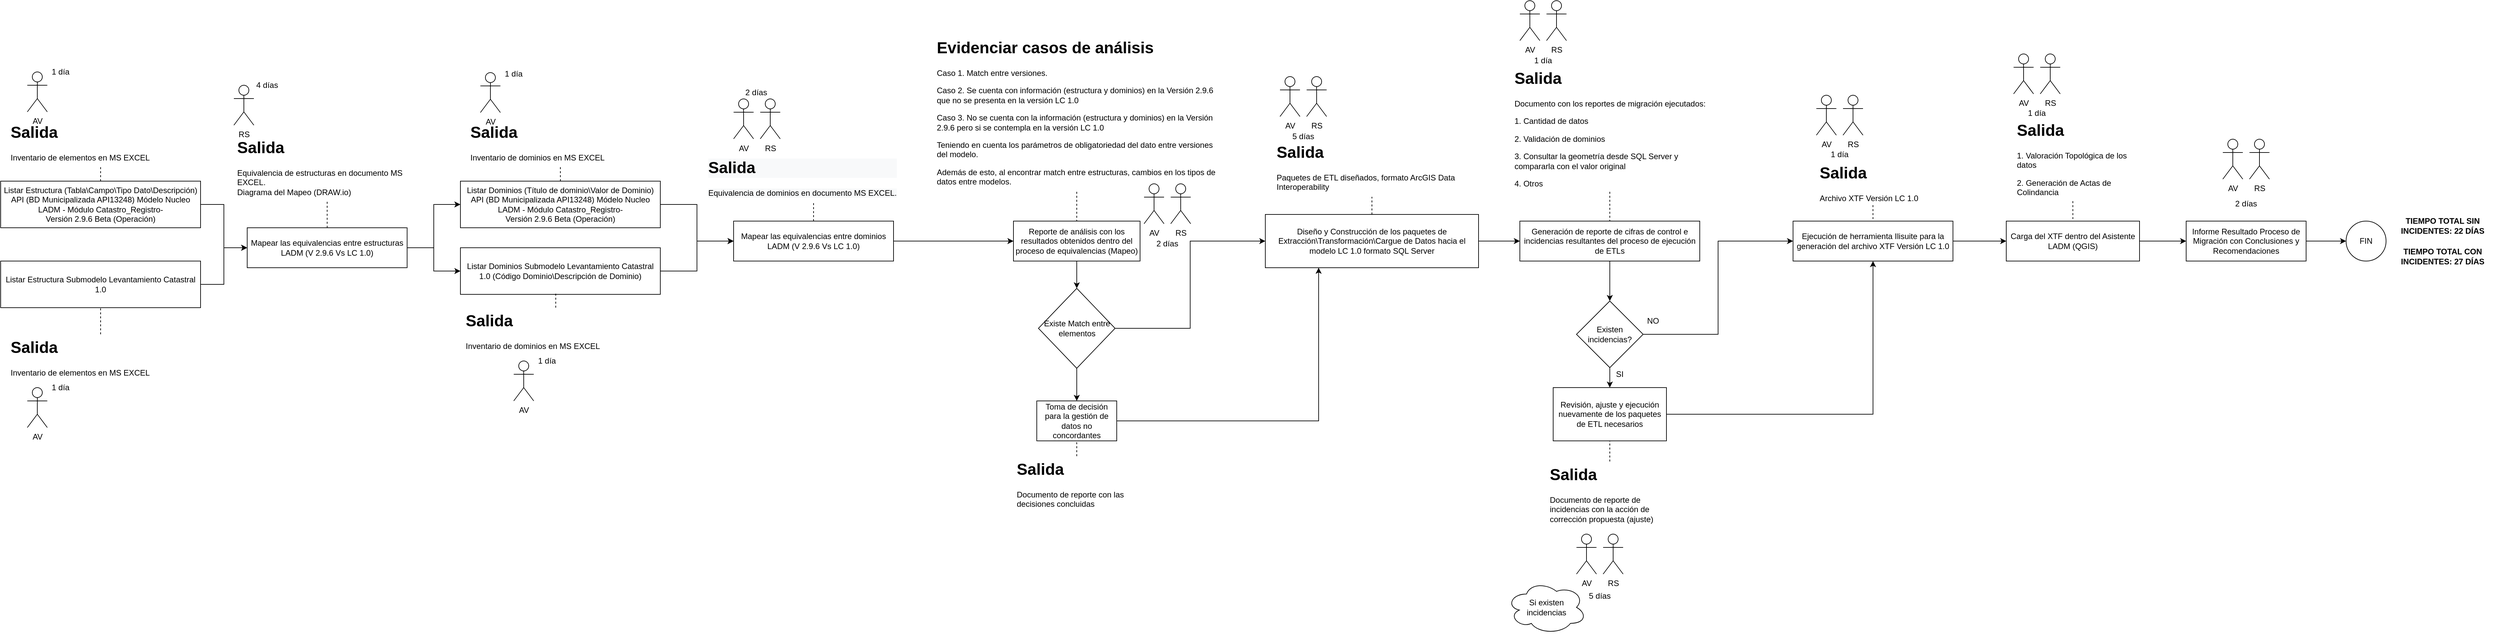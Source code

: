 <mxfile version="13.3.6" type="github"><diagram id="J5e3y4qdrGvnrDDyIe8X" name="Page-1"><mxGraphModel dx="1289" dy="804" grid="1" gridSize="10" guides="1" tooltips="1" connect="1" arrows="1" fold="1" page="1" pageScale="1" pageWidth="1169" pageHeight="827" math="0" shadow="0"><root><mxCell id="0"/><mxCell id="1" parent="0"/><mxCell id="mwCjlhxlmn_N58qDiOF_-9" style="edgeStyle=orthogonalEdgeStyle;rounded=0;orthogonalLoop=1;jettySize=auto;html=1;entryX=0;entryY=0.5;entryDx=0;entryDy=0;" parent="1" source="mwCjlhxlmn_N58qDiOF_-1" target="mwCjlhxlmn_N58qDiOF_-7" edge="1"><mxGeometry relative="1" as="geometry"/></mxCell><mxCell id="mwCjlhxlmn_N58qDiOF_-1" value="Listar Estructura (Tabla\Campo\Tipo Dato\Descripción) API (BD Municipalizada API13248) Módelo Nucleo LADM&amp;nbsp;&lt;span style=&quot;text-align: left&quot;&gt;- Módulo Catastro_Registro-&lt;/span&gt;&lt;br&gt;Versión 2.9.6 Beta (Operación)" style="rounded=0;whiteSpace=wrap;html=1;" parent="1" vertex="1"><mxGeometry x="10" y="360" width="300" height="70" as="geometry"/></mxCell><mxCell id="mwCjlhxlmn_N58qDiOF_-2" value="&lt;h1&gt;Salida&lt;/h1&gt;&lt;p&gt;Inventario de elementos en MS EXCEL&amp;nbsp;&lt;/p&gt;" style="text;html=1;strokeColor=none;fillColor=none;spacing=5;spacingTop=-20;whiteSpace=wrap;overflow=hidden;rounded=0;" parent="1" vertex="1"><mxGeometry x="20" y="267" width="280" height="70" as="geometry"/></mxCell><mxCell id="mwCjlhxlmn_N58qDiOF_-3" value="" style="endArrow=none;dashed=1;html=1;exitX=0.5;exitY=0;exitDx=0;exitDy=0;entryX=0.5;entryY=1;entryDx=0;entryDy=0;" parent="1" source="mwCjlhxlmn_N58qDiOF_-1" target="mwCjlhxlmn_N58qDiOF_-2" edge="1"><mxGeometry width="50" height="50" relative="1" as="geometry"><mxPoint x="200" y="540" as="sourcePoint"/><mxPoint x="250" y="490" as="targetPoint"/></mxGeometry></mxCell><mxCell id="mwCjlhxlmn_N58qDiOF_-10" style="edgeStyle=orthogonalEdgeStyle;rounded=0;orthogonalLoop=1;jettySize=auto;html=1;" parent="1" source="mwCjlhxlmn_N58qDiOF_-4" target="mwCjlhxlmn_N58qDiOF_-7" edge="1"><mxGeometry relative="1" as="geometry"/></mxCell><mxCell id="mwCjlhxlmn_N58qDiOF_-4" value="Listar Estructura Submodelo Levantamiento Catastral 1.0" style="rounded=0;whiteSpace=wrap;html=1;" parent="1" vertex="1"><mxGeometry x="10" y="480" width="300" height="70" as="geometry"/></mxCell><mxCell id="mwCjlhxlmn_N58qDiOF_-5" value="&lt;h1&gt;Salida&lt;/h1&gt;&lt;p&gt;Inventario de elementos en MS EXCEL&amp;nbsp;&lt;/p&gt;" style="text;html=1;strokeColor=none;fillColor=none;spacing=5;spacingTop=-20;whiteSpace=wrap;overflow=hidden;rounded=0;" parent="1" vertex="1"><mxGeometry x="20" y="590" width="280" height="70" as="geometry"/></mxCell><mxCell id="mwCjlhxlmn_N58qDiOF_-6" value="" style="endArrow=none;dashed=1;html=1;entryX=0.5;entryY=1;entryDx=0;entryDy=0;" parent="1" source="mwCjlhxlmn_N58qDiOF_-5" target="mwCjlhxlmn_N58qDiOF_-4" edge="1"><mxGeometry width="50" height="50" relative="1" as="geometry"><mxPoint x="540" y="400" as="sourcePoint"/><mxPoint x="590" y="350" as="targetPoint"/></mxGeometry></mxCell><mxCell id="mwCjlhxlmn_N58qDiOF_-28" style="edgeStyle=orthogonalEdgeStyle;rounded=0;orthogonalLoop=1;jettySize=auto;html=1;entryX=0;entryY=0.5;entryDx=0;entryDy=0;" parent="1" source="mwCjlhxlmn_N58qDiOF_-7" target="mwCjlhxlmn_N58qDiOF_-23" edge="1"><mxGeometry relative="1" as="geometry"/></mxCell><mxCell id="mwCjlhxlmn_N58qDiOF_-29" style="edgeStyle=orthogonalEdgeStyle;rounded=0;orthogonalLoop=1;jettySize=auto;html=1;exitX=1;exitY=0.5;exitDx=0;exitDy=0;entryX=0;entryY=0.5;entryDx=0;entryDy=0;" parent="1" source="mwCjlhxlmn_N58qDiOF_-7" target="mwCjlhxlmn_N58qDiOF_-25" edge="1"><mxGeometry relative="1" as="geometry"/></mxCell><mxCell id="mwCjlhxlmn_N58qDiOF_-7" value="Mapear las equivalencias entre estructuras LADM (V 2.9.6 Vs LC 1.0)" style="rounded=0;whiteSpace=wrap;html=1;" parent="1" vertex="1"><mxGeometry x="380" y="430" width="240" height="60" as="geometry"/></mxCell><mxCell id="mwCjlhxlmn_N58qDiOF_-11" value="&lt;h1&gt;Salida&lt;/h1&gt;&lt;p&gt;Equivalencia de estructuras en documento MS EXCEL.&lt;br&gt;Diagrama del Mapeo (DRAW.io)&lt;/p&gt;" style="text;html=1;strokeColor=none;fillColor=none;spacing=5;spacingTop=-20;whiteSpace=wrap;overflow=hidden;rounded=0;" parent="1" vertex="1"><mxGeometry x="360" y="290" width="280" height="100" as="geometry"/></mxCell><mxCell id="mwCjlhxlmn_N58qDiOF_-16" value="" style="endArrow=none;dashed=1;html=1;exitX=0.5;exitY=0;exitDx=0;exitDy=0;entryX=0.5;entryY=1;entryDx=0;entryDy=0;" parent="1" source="mwCjlhxlmn_N58qDiOF_-7" target="mwCjlhxlmn_N58qDiOF_-11" edge="1"><mxGeometry width="50" height="50" relative="1" as="geometry"><mxPoint x="480" y="390" as="sourcePoint"/><mxPoint x="530" y="340" as="targetPoint"/></mxGeometry></mxCell><mxCell id="mwCjlhxlmn_N58qDiOF_-17" value="&lt;h1&gt;Evidenciar casos de análisis&lt;/h1&gt;&lt;p&gt;Caso 1. Match entre versiones.&lt;/p&gt;&lt;p&gt;&lt;span&gt;Caso 2. Se cuenta con información (estructura y dominios) en la Versión 2.9.6 que no se presenta en la versión LC 1.0&lt;/span&gt;&lt;br&gt;&lt;/p&gt;&lt;p&gt;Caso 3. No se cuenta con la información (estructura y dominios) en la Versión 2.9.6 pero si se contempla en la versión LC 1.0&lt;/p&gt;&lt;p&gt;Teniendo en cuenta los parámetros de obligatoriedad del dato entre versiones del modelo.&lt;/p&gt;&lt;p&gt;Además de esto, al encontrar match entre estructuras, cambios en los tipos de datos entre modelos.&lt;/p&gt;" style="text;html=1;strokeColor=none;fillColor=none;spacing=5;spacingTop=-20;whiteSpace=wrap;overflow=hidden;rounded=0;" parent="1" vertex="1"><mxGeometry x="1410" y="140" width="430" height="236" as="geometry"/></mxCell><mxCell id="F3_B2le_MU3sF0glqUaS-3" style="edgeStyle=orthogonalEdgeStyle;rounded=0;orthogonalLoop=1;jettySize=auto;html=1;entryX=0.5;entryY=0;entryDx=0;entryDy=0;" edge="1" parent="1" source="mwCjlhxlmn_N58qDiOF_-20" target="F3_B2le_MU3sF0glqUaS-1"><mxGeometry relative="1" as="geometry"/></mxCell><mxCell id="mwCjlhxlmn_N58qDiOF_-20" value="Reporte de análisis con los resultados obtenidos dentro del proceso de equivalencias (Mapeo)" style="rounded=0;whiteSpace=wrap;html=1;" parent="1" vertex="1"><mxGeometry x="1530" y="420" width="190" height="60" as="geometry"/></mxCell><mxCell id="mwCjlhxlmn_N58qDiOF_-35" style="edgeStyle=orthogonalEdgeStyle;rounded=0;orthogonalLoop=1;jettySize=auto;html=1;entryX=0;entryY=0.5;entryDx=0;entryDy=0;" parent="1" source="mwCjlhxlmn_N58qDiOF_-23" target="mwCjlhxlmn_N58qDiOF_-33" edge="1"><mxGeometry relative="1" as="geometry"/></mxCell><mxCell id="mwCjlhxlmn_N58qDiOF_-23" value="Listar Dominios (Título de dominio\Valor de Dominio) API (BD Municipalizada API13248) Módelo Nucleo LADM&amp;nbsp;&lt;span style=&quot;text-align: left&quot;&gt;- Módulo Catastro_Registro-&lt;/span&gt;&lt;br&gt;Versión 2.9.6 Beta (Operación)" style="rounded=0;whiteSpace=wrap;html=1;" parent="1" vertex="1"><mxGeometry x="700" y="360" width="300" height="70" as="geometry"/></mxCell><mxCell id="mwCjlhxlmn_N58qDiOF_-36" style="edgeStyle=orthogonalEdgeStyle;rounded=0;orthogonalLoop=1;jettySize=auto;html=1;" parent="1" source="mwCjlhxlmn_N58qDiOF_-25" target="mwCjlhxlmn_N58qDiOF_-33" edge="1"><mxGeometry relative="1" as="geometry"/></mxCell><mxCell id="mwCjlhxlmn_N58qDiOF_-25" value="Listar Dominios Submodelo Levantamiento Catastral 1.0 (Código Dominio\Descripción de Dominio)" style="rounded=0;whiteSpace=wrap;html=1;" parent="1" vertex="1"><mxGeometry x="700" y="460" width="300" height="70" as="geometry"/></mxCell><mxCell id="mwCjlhxlmn_N58qDiOF_-26" value="&lt;h1&gt;Salida&lt;/h1&gt;&lt;p&gt;Inventario de dominios en MS EXCEL&amp;nbsp;&lt;/p&gt;" style="text;html=1;strokeColor=none;fillColor=none;spacing=5;spacingTop=-20;whiteSpace=wrap;overflow=hidden;rounded=0;" parent="1" vertex="1"><mxGeometry x="710" y="267" width="280" height="70" as="geometry"/></mxCell><mxCell id="mwCjlhxlmn_N58qDiOF_-27" value="&lt;h1&gt;Salida&lt;/h1&gt;&lt;p&gt;Inventario de dominios en MS EXCEL&amp;nbsp;&lt;/p&gt;" style="text;html=1;strokeColor=none;fillColor=none;spacing=5;spacingTop=-20;whiteSpace=wrap;overflow=hidden;rounded=0;" parent="1" vertex="1"><mxGeometry x="703" y="550" width="280" height="70" as="geometry"/></mxCell><mxCell id="mwCjlhxlmn_N58qDiOF_-31" value="" style="endArrow=none;dashed=1;html=1;exitX=0.5;exitY=0;exitDx=0;exitDy=0;entryX=0.5;entryY=1;entryDx=0;entryDy=0;" parent="1" source="mwCjlhxlmn_N58qDiOF_-23" target="mwCjlhxlmn_N58qDiOF_-26" edge="1"><mxGeometry width="50" height="50" relative="1" as="geometry"><mxPoint x="590" y="700" as="sourcePoint"/><mxPoint x="640" y="650" as="targetPoint"/></mxGeometry></mxCell><mxCell id="mwCjlhxlmn_N58qDiOF_-32" value="" style="endArrow=none;dashed=1;html=1;entryX=0.477;entryY=0.986;entryDx=0;entryDy=0;entryPerimeter=0;" parent="1" source="mwCjlhxlmn_N58qDiOF_-27" target="mwCjlhxlmn_N58qDiOF_-25" edge="1"><mxGeometry width="50" height="50" relative="1" as="geometry"><mxPoint x="550" y="720" as="sourcePoint"/><mxPoint x="600" y="670" as="targetPoint"/></mxGeometry></mxCell><mxCell id="mwCjlhxlmn_N58qDiOF_-37" style="edgeStyle=orthogonalEdgeStyle;rounded=0;orthogonalLoop=1;jettySize=auto;html=1;entryX=0;entryY=0.5;entryDx=0;entryDy=0;" parent="1" source="mwCjlhxlmn_N58qDiOF_-33" target="mwCjlhxlmn_N58qDiOF_-20" edge="1"><mxGeometry relative="1" as="geometry"/></mxCell><mxCell id="mwCjlhxlmn_N58qDiOF_-33" value="Mapear las equivalencias entre dominios LADM (V 2.9.6 Vs LC 1.0)" style="rounded=0;whiteSpace=wrap;html=1;" parent="1" vertex="1"><mxGeometry x="1110" y="420" width="240" height="60" as="geometry"/></mxCell><mxCell id="mwCjlhxlmn_N58qDiOF_-34" value="&lt;h1 style=&quot;color: rgb(0 , 0 , 0) ; font-family: &amp;#34;helvetica&amp;#34; ; font-style: normal ; letter-spacing: normal ; text-align: left ; text-indent: 0px ; text-transform: none ; word-spacing: 0px ; background-color: rgb(248 , 249 , 250)&quot;&gt;Salida&lt;/h1&gt;&lt;p style=&quot;color: rgb(0 , 0 , 0) ; font-family: &amp;#34;helvetica&amp;#34; ; font-size: 12px ; font-style: normal ; font-weight: 400 ; letter-spacing: normal ; text-align: left ; text-indent: 0px ; text-transform: none ; word-spacing: 0px ; background-color: rgb(248 , 249 , 250)&quot;&gt;Equivalencia de dominios en documento MS EXCEL.&lt;/p&gt;" style="text;whiteSpace=wrap;html=1;" parent="1" vertex="1"><mxGeometry x="1070" y="303" width="320" height="90" as="geometry"/></mxCell><mxCell id="mwCjlhxlmn_N58qDiOF_-40" value="" style="endArrow=none;dashed=1;html=1;entryX=0.5;entryY=0;entryDx=0;entryDy=0;exitX=0.5;exitY=1;exitDx=0;exitDy=0;" parent="1" source="mwCjlhxlmn_N58qDiOF_-17" target="mwCjlhxlmn_N58qDiOF_-20" edge="1"><mxGeometry width="50" height="50" relative="1" as="geometry"><mxPoint x="1530" y="580" as="sourcePoint"/><mxPoint x="1580" y="530" as="targetPoint"/></mxGeometry></mxCell><mxCell id="mwCjlhxlmn_N58qDiOF_-49" style="edgeStyle=orthogonalEdgeStyle;rounded=0;orthogonalLoop=1;jettySize=auto;html=1;entryX=0;entryY=0.5;entryDx=0;entryDy=0;" parent="1" source="mwCjlhxlmn_N58qDiOF_-41" target="mwCjlhxlmn_N58qDiOF_-46" edge="1"><mxGeometry relative="1" as="geometry"/></mxCell><mxCell id="mwCjlhxlmn_N58qDiOF_-41" value="Diseño y Construcción de los paquetes de Extracción\Transformación\Cargue de Datos hacia el modelo LC 1.0 formato SQL Server" style="rounded=0;whiteSpace=wrap;html=1;" parent="1" vertex="1"><mxGeometry x="1908" y="410" width="320" height="80" as="geometry"/></mxCell><mxCell id="mwCjlhxlmn_N58qDiOF_-45" value="" style="endArrow=none;dashed=1;html=1;entryX=0.5;entryY=0;entryDx=0;entryDy=0;exitX=0.5;exitY=1;exitDx=0;exitDy=0;" parent="1" source="mwCjlhxlmn_N58qDiOF_-34" target="mwCjlhxlmn_N58qDiOF_-33" edge="1"><mxGeometry width="50" height="50" relative="1" as="geometry"><mxPoint x="1230" y="570" as="sourcePoint"/><mxPoint x="1280" y="520" as="targetPoint"/></mxGeometry></mxCell><mxCell id="mwCjlhxlmn_N58qDiOF_-51" style="edgeStyle=orthogonalEdgeStyle;rounded=0;orthogonalLoop=1;jettySize=auto;html=1;entryX=0.5;entryY=0;entryDx=0;entryDy=0;" parent="1" source="mwCjlhxlmn_N58qDiOF_-46" target="mwCjlhxlmn_N58qDiOF_-50" edge="1"><mxGeometry relative="1" as="geometry"/></mxCell><mxCell id="mwCjlhxlmn_N58qDiOF_-46" value="Generación de reporte de cifras de control e incidencias resultantes del proceso de ejecución de ETLs" style="rounded=0;whiteSpace=wrap;html=1;" parent="1" vertex="1"><mxGeometry x="2290" y="420" width="270" height="60" as="geometry"/></mxCell><mxCell id="mwCjlhxlmn_N58qDiOF_-47" value="&lt;h1&gt;Salida&lt;/h1&gt;&lt;p&gt;Paquetes de ETL diseñados, formato ArcGIS Data Interoperability&lt;/p&gt;" style="text;html=1;strokeColor=none;fillColor=none;spacing=5;spacingTop=-20;whiteSpace=wrap;overflow=hidden;rounded=0;" parent="1" vertex="1"><mxGeometry x="1919.5" y="296.5" width="297" height="87" as="geometry"/></mxCell><mxCell id="mwCjlhxlmn_N58qDiOF_-48" value="" style="endArrow=none;dashed=1;html=1;entryX=0.5;entryY=1;entryDx=0;entryDy=0;" parent="1" target="mwCjlhxlmn_N58qDiOF_-47" edge="1"><mxGeometry width="50" height="50" relative="1" as="geometry"><mxPoint x="2068" y="410" as="sourcePoint"/><mxPoint x="2160" y="440" as="targetPoint"/></mxGeometry></mxCell><mxCell id="mwCjlhxlmn_N58qDiOF_-55" style="edgeStyle=orthogonalEdgeStyle;rounded=0;orthogonalLoop=1;jettySize=auto;html=1;entryX=0.5;entryY=0;entryDx=0;entryDy=0;" parent="1" source="mwCjlhxlmn_N58qDiOF_-50" target="mwCjlhxlmn_N58qDiOF_-52" edge="1"><mxGeometry relative="1" as="geometry"/></mxCell><mxCell id="mwCjlhxlmn_N58qDiOF_-57" style="edgeStyle=orthogonalEdgeStyle;rounded=0;orthogonalLoop=1;jettySize=auto;html=1;entryX=0;entryY=0.5;entryDx=0;entryDy=0;" parent="1" source="mwCjlhxlmn_N58qDiOF_-50" target="mwCjlhxlmn_N58qDiOF_-53" edge="1"><mxGeometry relative="1" as="geometry"/></mxCell><mxCell id="mwCjlhxlmn_N58qDiOF_-50" value="Existen incidencias?" style="rhombus;whiteSpace=wrap;html=1;" parent="1" vertex="1"><mxGeometry x="2375" y="540" width="100" height="100" as="geometry"/></mxCell><mxCell id="mwCjlhxlmn_N58qDiOF_-54" style="edgeStyle=orthogonalEdgeStyle;rounded=0;orthogonalLoop=1;jettySize=auto;html=1;entryX=0.5;entryY=1;entryDx=0;entryDy=0;" parent="1" source="mwCjlhxlmn_N58qDiOF_-52" target="mwCjlhxlmn_N58qDiOF_-53" edge="1"><mxGeometry relative="1" as="geometry"/></mxCell><mxCell id="mwCjlhxlmn_N58qDiOF_-52" value="Revisión, ajuste y ejecución nuevamente de los paquetes de ETL necesarios" style="rounded=0;whiteSpace=wrap;html=1;" parent="1" vertex="1"><mxGeometry x="2340" y="670" width="170" height="80" as="geometry"/></mxCell><mxCell id="mwCjlhxlmn_N58qDiOF_-68" style="edgeStyle=orthogonalEdgeStyle;rounded=0;orthogonalLoop=1;jettySize=auto;html=1;entryX=0;entryY=0.5;entryDx=0;entryDy=0;" parent="1" source="mwCjlhxlmn_N58qDiOF_-53" target="mwCjlhxlmn_N58qDiOF_-60" edge="1"><mxGeometry relative="1" as="geometry"/></mxCell><mxCell id="mwCjlhxlmn_N58qDiOF_-53" value="Ejecución de herramienta Ilisuite para la generación del archivo XTF Versión LC 1.0" style="rounded=0;whiteSpace=wrap;html=1;" parent="1" vertex="1"><mxGeometry x="2700" y="420" width="240" height="60" as="geometry"/></mxCell><mxCell id="mwCjlhxlmn_N58qDiOF_-58" value="NO" style="text;html=1;strokeColor=none;fillColor=none;align=center;verticalAlign=middle;whiteSpace=wrap;rounded=0;" parent="1" vertex="1"><mxGeometry x="2470" y="560" width="40" height="20" as="geometry"/></mxCell><mxCell id="mwCjlhxlmn_N58qDiOF_-59" value="SI" style="text;html=1;strokeColor=none;fillColor=none;align=center;verticalAlign=middle;whiteSpace=wrap;rounded=0;" parent="1" vertex="1"><mxGeometry x="2420" y="640" width="40" height="20" as="geometry"/></mxCell><mxCell id="mwCjlhxlmn_N58qDiOF_-72" style="edgeStyle=orthogonalEdgeStyle;rounded=0;orthogonalLoop=1;jettySize=auto;html=1;entryX=0;entryY=0.5;entryDx=0;entryDy=0;" parent="1" source="mwCjlhxlmn_N58qDiOF_-60" target="mwCjlhxlmn_N58qDiOF_-71" edge="1"><mxGeometry relative="1" as="geometry"/></mxCell><mxCell id="mwCjlhxlmn_N58qDiOF_-60" value="Carga del XTF dentro del Asistente LADM (QGIS)" style="rounded=0;whiteSpace=wrap;html=1;" parent="1" vertex="1"><mxGeometry x="3020" y="420" width="200" height="60" as="geometry"/></mxCell><mxCell id="mwCjlhxlmn_N58qDiOF_-61" value="&lt;h1&gt;Salida&lt;/h1&gt;&lt;p&gt;Documento con los reportes de migración ejecutados:&lt;/p&gt;&lt;p&gt;1. Cantidad de datos&lt;/p&gt;&lt;p&gt;2. Validación de dominios&lt;/p&gt;&lt;p&gt;&lt;span&gt;3. Consultar la geometría desde SQL Server y compararla con el valor original&lt;/span&gt;&lt;/p&gt;&lt;p&gt;&lt;span&gt;4. Otros&lt;/span&gt;&lt;br&gt;&lt;/p&gt;" style="text;html=1;strokeColor=none;fillColor=none;spacing=5;spacingTop=-20;whiteSpace=wrap;overflow=hidden;rounded=0;" parent="1" vertex="1"><mxGeometry x="2276.5" y="186" width="297" height="190" as="geometry"/></mxCell><mxCell id="mwCjlhxlmn_N58qDiOF_-63" value="" style="endArrow=none;dashed=1;html=1;entryX=0.5;entryY=0;entryDx=0;entryDy=0;exitX=0.5;exitY=1;exitDx=0;exitDy=0;" parent="1" source="mwCjlhxlmn_N58qDiOF_-61" target="mwCjlhxlmn_N58qDiOF_-46" edge="1"><mxGeometry width="50" height="50" relative="1" as="geometry"><mxPoint x="2230" y="640" as="sourcePoint"/><mxPoint x="2280" y="590" as="targetPoint"/></mxGeometry></mxCell><mxCell id="mwCjlhxlmn_N58qDiOF_-64" value="&lt;h1&gt;Salida&lt;/h1&gt;&lt;div&gt;Documento de reporte de incidencias con la acción de corrección propuesta (ajuste)&lt;/div&gt;" style="text;html=1;strokeColor=none;fillColor=none;spacing=5;spacingTop=-20;whiteSpace=wrap;overflow=hidden;rounded=0;" parent="1" vertex="1"><mxGeometry x="2330" y="781" width="190" height="120" as="geometry"/></mxCell><mxCell id="mwCjlhxlmn_N58qDiOF_-65" value="" style="endArrow=none;dashed=1;html=1;entryX=0.5;entryY=1;entryDx=0;entryDy=0;exitX=0.5;exitY=0;exitDx=0;exitDy=0;" parent="1" source="mwCjlhxlmn_N58qDiOF_-64" target="mwCjlhxlmn_N58qDiOF_-52" edge="1"><mxGeometry width="50" height="50" relative="1" as="geometry"><mxPoint x="2140" y="810" as="sourcePoint"/><mxPoint x="2190" y="760" as="targetPoint"/></mxGeometry></mxCell><mxCell id="mwCjlhxlmn_N58qDiOF_-66" value="&lt;h1&gt;Salida&lt;/h1&gt;&lt;p&gt;Archivo XTF Versión LC 1.0&lt;/p&gt;" style="text;html=1;strokeColor=none;fillColor=none;spacing=5;spacingTop=-20;whiteSpace=wrap;overflow=hidden;rounded=0;" parent="1" vertex="1"><mxGeometry x="2735" y="328" width="190" height="66" as="geometry"/></mxCell><mxCell id="mwCjlhxlmn_N58qDiOF_-67" value="" style="endArrow=none;dashed=1;html=1;entryX=0.5;entryY=0;entryDx=0;entryDy=0;exitX=0.447;exitY=1.03;exitDx=0;exitDy=0;exitPerimeter=0;" parent="1" source="mwCjlhxlmn_N58qDiOF_-66" target="mwCjlhxlmn_N58qDiOF_-53" edge="1"><mxGeometry width="50" height="50" relative="1" as="geometry"><mxPoint x="2930" y="600" as="sourcePoint"/><mxPoint x="2980" y="550" as="targetPoint"/></mxGeometry></mxCell><mxCell id="mwCjlhxlmn_N58qDiOF_-69" value="&lt;h1&gt;Salida&lt;/h1&gt;&lt;p&gt;1. Valoración Topológica de los datos&lt;/p&gt;&lt;p&gt;2. Generación de Actas de Colindancia&lt;/p&gt;" style="text;html=1;strokeColor=none;fillColor=none;spacing=5;spacingTop=-20;whiteSpace=wrap;overflow=hidden;rounded=0;" parent="1" vertex="1"><mxGeometry x="3031" y="264" width="190" height="126" as="geometry"/></mxCell><mxCell id="mwCjlhxlmn_N58qDiOF_-70" value="" style="endArrow=none;dashed=1;html=1;entryX=0.5;entryY=0;entryDx=0;entryDy=0;exitX=0.468;exitY=1;exitDx=0;exitDy=0;exitPerimeter=0;" parent="1" source="mwCjlhxlmn_N58qDiOF_-69" target="mwCjlhxlmn_N58qDiOF_-60" edge="1"><mxGeometry width="50" height="50" relative="1" as="geometry"><mxPoint x="3070" y="600" as="sourcePoint"/><mxPoint x="3120" y="550" as="targetPoint"/></mxGeometry></mxCell><mxCell id="mwCjlhxlmn_N58qDiOF_-74" style="edgeStyle=orthogonalEdgeStyle;rounded=0;orthogonalLoop=1;jettySize=auto;html=1;exitX=1;exitY=0.5;exitDx=0;exitDy=0;entryX=0;entryY=0.5;entryDx=0;entryDy=0;" parent="1" source="mwCjlhxlmn_N58qDiOF_-71" target="mwCjlhxlmn_N58qDiOF_-73" edge="1"><mxGeometry relative="1" as="geometry"/></mxCell><mxCell id="mwCjlhxlmn_N58qDiOF_-71" value="Informe Resultado Proceso de Migración con Conclusiones y Recomendaciones" style="rounded=0;whiteSpace=wrap;html=1;" parent="1" vertex="1"><mxGeometry x="3290" y="420" width="180" height="60" as="geometry"/></mxCell><mxCell id="mwCjlhxlmn_N58qDiOF_-73" value="FIN" style="ellipse;whiteSpace=wrap;html=1;aspect=fixed;" parent="1" vertex="1"><mxGeometry x="3530" y="420" width="60" height="60" as="geometry"/></mxCell><mxCell id="mwCjlhxlmn_N58qDiOF_-80" value="AV" style="shape=umlActor;verticalLabelPosition=bottom;labelBackgroundColor=#ffffff;verticalAlign=top;html=1;outlineConnect=0;" parent="1" vertex="1"><mxGeometry x="1110" y="236.5" width="30" height="60" as="geometry"/></mxCell><mxCell id="mwCjlhxlmn_N58qDiOF_-83" value="RS" style="shape=umlActor;verticalLabelPosition=bottom;labelBackgroundColor=#ffffff;verticalAlign=top;html=1;outlineConnect=0;" parent="1" vertex="1"><mxGeometry x="1150" y="236.5" width="30" height="60" as="geometry"/></mxCell><mxCell id="mwCjlhxlmn_N58qDiOF_-84" value="2 días" style="text;html=1;strokeColor=none;fillColor=none;align=center;verticalAlign=middle;whiteSpace=wrap;rounded=0;" parent="1" vertex="1"><mxGeometry x="1124" y="217" width="40" height="20" as="geometry"/></mxCell><mxCell id="mwCjlhxlmn_N58qDiOF_-91" value="AV" style="shape=umlActor;verticalLabelPosition=bottom;labelBackgroundColor=#ffffff;verticalAlign=top;html=1;outlineConnect=0;" parent="1" vertex="1"><mxGeometry x="50" y="196" width="30" height="60" as="geometry"/></mxCell><mxCell id="mwCjlhxlmn_N58qDiOF_-92" value="1 día" style="text;html=1;strokeColor=none;fillColor=none;align=center;verticalAlign=middle;whiteSpace=wrap;rounded=0;" parent="1" vertex="1"><mxGeometry x="80" y="186" width="40" height="20" as="geometry"/></mxCell><mxCell id="mwCjlhxlmn_N58qDiOF_-93" value="AV" style="shape=umlActor;verticalLabelPosition=bottom;labelBackgroundColor=#ffffff;verticalAlign=top;html=1;outlineConnect=0;" parent="1" vertex="1"><mxGeometry x="50" y="670" width="30" height="60" as="geometry"/></mxCell><mxCell id="mwCjlhxlmn_N58qDiOF_-94" value="1 día" style="text;html=1;strokeColor=none;fillColor=none;align=center;verticalAlign=middle;whiteSpace=wrap;rounded=0;" parent="1" vertex="1"><mxGeometry x="80" y="660" width="40" height="20" as="geometry"/></mxCell><mxCell id="mwCjlhxlmn_N58qDiOF_-98" value="AV" style="shape=umlActor;verticalLabelPosition=bottom;labelBackgroundColor=#ffffff;verticalAlign=top;html=1;outlineConnect=0;" parent="1" vertex="1"><mxGeometry x="730" y="197" width="30" height="60" as="geometry"/></mxCell><mxCell id="mwCjlhxlmn_N58qDiOF_-99" value="1 día" style="text;html=1;strokeColor=none;fillColor=none;align=center;verticalAlign=middle;whiteSpace=wrap;rounded=0;" parent="1" vertex="1"><mxGeometry x="760" y="189" width="40" height="20" as="geometry"/></mxCell><mxCell id="mwCjlhxlmn_N58qDiOF_-100" value="AV" style="shape=umlActor;verticalLabelPosition=bottom;labelBackgroundColor=#ffffff;verticalAlign=top;html=1;outlineConnect=0;" parent="1" vertex="1"><mxGeometry x="780" y="630" width="30" height="60" as="geometry"/></mxCell><mxCell id="mwCjlhxlmn_N58qDiOF_-101" value="1 día" style="text;html=1;strokeColor=none;fillColor=none;align=center;verticalAlign=middle;whiteSpace=wrap;rounded=0;" parent="1" vertex="1"><mxGeometry x="810" y="620" width="40" height="20" as="geometry"/></mxCell><mxCell id="mwCjlhxlmn_N58qDiOF_-102" value="RS" style="shape=umlActor;verticalLabelPosition=bottom;labelBackgroundColor=#ffffff;verticalAlign=top;html=1;outlineConnect=0;" parent="1" vertex="1"><mxGeometry x="360" y="216" width="30" height="60" as="geometry"/></mxCell><mxCell id="mwCjlhxlmn_N58qDiOF_-103" value="4 días" style="text;html=1;strokeColor=none;fillColor=none;align=center;verticalAlign=middle;whiteSpace=wrap;rounded=0;" parent="1" vertex="1"><mxGeometry x="390" y="206" width="40" height="20" as="geometry"/></mxCell><mxCell id="mwCjlhxlmn_N58qDiOF_-105" value="AV" style="shape=umlActor;verticalLabelPosition=bottom;labelBackgroundColor=#ffffff;verticalAlign=top;html=1;outlineConnect=0;" parent="1" vertex="1"><mxGeometry x="1726" y="364" width="30" height="60" as="geometry"/></mxCell><mxCell id="mwCjlhxlmn_N58qDiOF_-106" value="RS" style="shape=umlActor;verticalLabelPosition=bottom;labelBackgroundColor=#ffffff;verticalAlign=top;html=1;outlineConnect=0;" parent="1" vertex="1"><mxGeometry x="1766" y="364" width="30" height="60" as="geometry"/></mxCell><mxCell id="mwCjlhxlmn_N58qDiOF_-107" value="2 días" style="text;html=1;strokeColor=none;fillColor=none;align=center;verticalAlign=middle;whiteSpace=wrap;rounded=0;" parent="1" vertex="1"><mxGeometry x="1741" y="444" width="40" height="20" as="geometry"/></mxCell><mxCell id="mwCjlhxlmn_N58qDiOF_-108" value="AV" style="shape=umlActor;verticalLabelPosition=bottom;labelBackgroundColor=#ffffff;verticalAlign=top;html=1;outlineConnect=0;" parent="1" vertex="1"><mxGeometry x="1930" y="203" width="30" height="60" as="geometry"/></mxCell><mxCell id="mwCjlhxlmn_N58qDiOF_-109" value="RS" style="shape=umlActor;verticalLabelPosition=bottom;labelBackgroundColor=#ffffff;verticalAlign=top;html=1;outlineConnect=0;" parent="1" vertex="1"><mxGeometry x="1970" y="203" width="30" height="60" as="geometry"/></mxCell><mxCell id="mwCjlhxlmn_N58qDiOF_-110" value="5 días" style="text;html=1;strokeColor=none;fillColor=none;align=center;verticalAlign=middle;whiteSpace=wrap;rounded=0;" parent="1" vertex="1"><mxGeometry x="1945" y="283" width="40" height="20" as="geometry"/></mxCell><mxCell id="mwCjlhxlmn_N58qDiOF_-114" value="AV" style="shape=umlActor;verticalLabelPosition=bottom;labelBackgroundColor=#ffffff;verticalAlign=top;html=1;outlineConnect=0;" parent="1" vertex="1"><mxGeometry x="2290" y="89" width="30" height="60" as="geometry"/></mxCell><mxCell id="mwCjlhxlmn_N58qDiOF_-115" value="RS" style="shape=umlActor;verticalLabelPosition=bottom;labelBackgroundColor=#ffffff;verticalAlign=top;html=1;outlineConnect=0;" parent="1" vertex="1"><mxGeometry x="2330" y="89" width="30" height="60" as="geometry"/></mxCell><mxCell id="mwCjlhxlmn_N58qDiOF_-116" value="1 día" style="text;html=1;strokeColor=none;fillColor=none;align=center;verticalAlign=middle;whiteSpace=wrap;rounded=0;" parent="1" vertex="1"><mxGeometry x="2305" y="169" width="40" height="20" as="geometry"/></mxCell><mxCell id="mwCjlhxlmn_N58qDiOF_-117" value="AV" style="shape=umlActor;verticalLabelPosition=bottom;labelBackgroundColor=#ffffff;verticalAlign=top;html=1;outlineConnect=0;" parent="1" vertex="1"><mxGeometry x="2375" y="890" width="30" height="60" as="geometry"/></mxCell><mxCell id="mwCjlhxlmn_N58qDiOF_-118" value="RS" style="shape=umlActor;verticalLabelPosition=bottom;labelBackgroundColor=#ffffff;verticalAlign=top;html=1;outlineConnect=0;" parent="1" vertex="1"><mxGeometry x="2415" y="890" width="30" height="60" as="geometry"/></mxCell><mxCell id="mwCjlhxlmn_N58qDiOF_-119" value="5 días" style="text;html=1;strokeColor=none;fillColor=none;align=center;verticalAlign=middle;whiteSpace=wrap;rounded=0;" parent="1" vertex="1"><mxGeometry x="2390" y="973" width="40" height="20" as="geometry"/></mxCell><mxCell id="mwCjlhxlmn_N58qDiOF_-120" value="Si existen &lt;br&gt;incidencias" style="ellipse;shape=cloud;whiteSpace=wrap;html=1;" parent="1" vertex="1"><mxGeometry x="2270" y="960" width="120" height="80" as="geometry"/></mxCell><mxCell id="mwCjlhxlmn_N58qDiOF_-121" value="AV" style="shape=umlActor;verticalLabelPosition=bottom;labelBackgroundColor=#ffffff;verticalAlign=top;html=1;outlineConnect=0;" parent="1" vertex="1"><mxGeometry x="2735" y="231" width="30" height="60" as="geometry"/></mxCell><mxCell id="mwCjlhxlmn_N58qDiOF_-122" value="RS" style="shape=umlActor;verticalLabelPosition=bottom;labelBackgroundColor=#ffffff;verticalAlign=top;html=1;outlineConnect=0;" parent="1" vertex="1"><mxGeometry x="2775" y="231" width="30" height="60" as="geometry"/></mxCell><mxCell id="mwCjlhxlmn_N58qDiOF_-123" value="1 día" style="text;html=1;strokeColor=none;fillColor=none;align=center;verticalAlign=middle;whiteSpace=wrap;rounded=0;" parent="1" vertex="1"><mxGeometry x="2750" y="310" width="40" height="20" as="geometry"/></mxCell><mxCell id="mwCjlhxlmn_N58qDiOF_-124" value="AV" style="shape=umlActor;verticalLabelPosition=bottom;labelBackgroundColor=#ffffff;verticalAlign=top;html=1;outlineConnect=0;" parent="1" vertex="1"><mxGeometry x="3031" y="169" width="30" height="60" as="geometry"/></mxCell><mxCell id="mwCjlhxlmn_N58qDiOF_-125" value="RS" style="shape=umlActor;verticalLabelPosition=bottom;labelBackgroundColor=#ffffff;verticalAlign=top;html=1;outlineConnect=0;" parent="1" vertex="1"><mxGeometry x="3071" y="169" width="30" height="60" as="geometry"/></mxCell><mxCell id="mwCjlhxlmn_N58qDiOF_-126" value="1 día" style="text;html=1;strokeColor=none;fillColor=none;align=center;verticalAlign=middle;whiteSpace=wrap;rounded=0;" parent="1" vertex="1"><mxGeometry x="3046" y="248" width="40" height="20" as="geometry"/></mxCell><mxCell id="mwCjlhxlmn_N58qDiOF_-127" value="AV" style="shape=umlActor;verticalLabelPosition=bottom;labelBackgroundColor=#ffffff;verticalAlign=top;html=1;outlineConnect=0;" parent="1" vertex="1"><mxGeometry x="3345" y="297" width="30" height="60" as="geometry"/></mxCell><mxCell id="mwCjlhxlmn_N58qDiOF_-128" value="RS" style="shape=umlActor;verticalLabelPosition=bottom;labelBackgroundColor=#ffffff;verticalAlign=top;html=1;outlineConnect=0;" parent="1" vertex="1"><mxGeometry x="3385" y="297" width="30" height="60" as="geometry"/></mxCell><mxCell id="mwCjlhxlmn_N58qDiOF_-129" value="2 días" style="text;html=1;strokeColor=none;fillColor=none;align=center;verticalAlign=middle;whiteSpace=wrap;rounded=0;" parent="1" vertex="1"><mxGeometry x="3360" y="383.5" width="40" height="20" as="geometry"/></mxCell><mxCell id="mwCjlhxlmn_N58qDiOF_-130" value="&lt;b&gt;TIEMPO TOTAL SIN INCIDENTES: 22 DÍAS&lt;/b&gt;" style="text;html=1;strokeColor=none;fillColor=none;align=center;verticalAlign=middle;whiteSpace=wrap;rounded=0;" parent="1" vertex="1"><mxGeometry x="3590" y="396.75" width="170" height="60" as="geometry"/></mxCell><mxCell id="mwCjlhxlmn_N58qDiOF_-131" value="&lt;b&gt;TIEMPO TOTAL CON INCIDENTES: 27 DÍAS&lt;/b&gt;" style="text;html=1;strokeColor=none;fillColor=none;align=center;verticalAlign=middle;whiteSpace=wrap;rounded=0;" parent="1" vertex="1"><mxGeometry x="3590" y="443.25" width="170" height="60" as="geometry"/></mxCell><mxCell id="F3_B2le_MU3sF0glqUaS-5" style="edgeStyle=orthogonalEdgeStyle;rounded=0;orthogonalLoop=1;jettySize=auto;html=1;exitX=1;exitY=0.5;exitDx=0;exitDy=0;entryX=0;entryY=0.5;entryDx=0;entryDy=0;" edge="1" parent="1" source="F3_B2le_MU3sF0glqUaS-1" target="mwCjlhxlmn_N58qDiOF_-41"><mxGeometry relative="1" as="geometry"/></mxCell><mxCell id="F3_B2le_MU3sF0glqUaS-7" style="edgeStyle=orthogonalEdgeStyle;rounded=0;orthogonalLoop=1;jettySize=auto;html=1;exitX=0.5;exitY=1;exitDx=0;exitDy=0;" edge="1" parent="1" source="F3_B2le_MU3sF0glqUaS-1" target="F3_B2le_MU3sF0glqUaS-6"><mxGeometry relative="1" as="geometry"/></mxCell><mxCell id="F3_B2le_MU3sF0glqUaS-1" value="Existe Match entre elementos" style="rhombus;whiteSpace=wrap;html=1;" vertex="1" parent="1"><mxGeometry x="1567.5" y="521" width="115" height="120" as="geometry"/></mxCell><mxCell id="F3_B2le_MU3sF0glqUaS-8" style="edgeStyle=orthogonalEdgeStyle;rounded=0;orthogonalLoop=1;jettySize=auto;html=1;entryX=0.25;entryY=1;entryDx=0;entryDy=0;" edge="1" parent="1" source="F3_B2le_MU3sF0glqUaS-6" target="mwCjlhxlmn_N58qDiOF_-41"><mxGeometry relative="1" as="geometry"/></mxCell><mxCell id="F3_B2le_MU3sF0glqUaS-6" value="Toma de decisión para la gestión de datos no concordantes" style="rounded=0;whiteSpace=wrap;html=1;" vertex="1" parent="1"><mxGeometry x="1565" y="690" width="120" height="60" as="geometry"/></mxCell><mxCell id="F3_B2le_MU3sF0glqUaS-9" value="&lt;h1&gt;Salida&lt;/h1&gt;&lt;div&gt;Documento de reporte con las decisiones concluidas&lt;/div&gt;" style="text;html=1;strokeColor=none;fillColor=none;spacing=5;spacingTop=-20;whiteSpace=wrap;overflow=hidden;rounded=0;" vertex="1" parent="1"><mxGeometry x="1530" y="773" width="190" height="87" as="geometry"/></mxCell><mxCell id="F3_B2le_MU3sF0glqUaS-11" value="" style="endArrow=none;dashed=1;html=1;entryX=0.5;entryY=1;entryDx=0;entryDy=0;exitX=0.5;exitY=0;exitDx=0;exitDy=0;" edge="1" parent="1" source="F3_B2le_MU3sF0glqUaS-9" target="F3_B2le_MU3sF0glqUaS-6"><mxGeometry width="50" height="50" relative="1" as="geometry"><mxPoint x="1430" y="830" as="sourcePoint"/><mxPoint x="1480" y="780" as="targetPoint"/></mxGeometry></mxCell></root></mxGraphModel></diagram></mxfile>